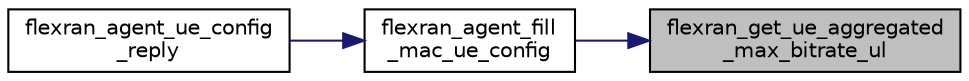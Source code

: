 digraph "flexran_get_ue_aggregated_max_bitrate_ul"
{
 // LATEX_PDF_SIZE
  edge [fontname="Helvetica",fontsize="10",labelfontname="Helvetica",labelfontsize="10"];
  node [fontname="Helvetica",fontsize="10",shape=record];
  rankdir="RL";
  Node1 [label="flexran_get_ue_aggregated\l_max_bitrate_ul",height=0.2,width=0.4,color="black", fillcolor="grey75", style="filled", fontcolor="black",tooltip=" "];
  Node1 -> Node2 [dir="back",color="midnightblue",fontsize="10",style="solid",fontname="Helvetica"];
  Node2 [label="flexran_agent_fill\l_mac_ue_config",height=0.2,width=0.4,color="black", fillcolor="white", style="filled",URL="$flexran__agent__mac_8h.html#a13319b569216aea17d35c43b942d76a4",tooltip=" "];
  Node2 -> Node3 [dir="back",color="midnightblue",fontsize="10",style="solid",fontname="Helvetica"];
  Node3 [label="flexran_agent_ue_config\l_reply",height=0.2,width=0.4,color="black", fillcolor="white", style="filled",URL="$flexran__agent__common_8h.html#a69f9808c39942a8eb1079fc899f0b521",tooltip=" "];
}
